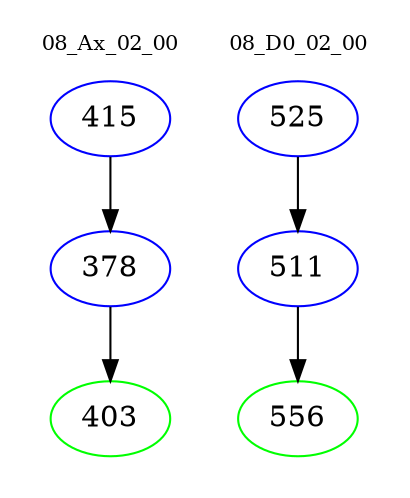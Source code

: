 digraph{
subgraph cluster_0 {
color = white
label = "08_Ax_02_00";
fontsize=10;
T0_415 [label="415", color="blue"]
T0_415 -> T0_378 [color="black"]
T0_378 [label="378", color="blue"]
T0_378 -> T0_403 [color="black"]
T0_403 [label="403", color="green"]
}
subgraph cluster_1 {
color = white
label = "08_D0_02_00";
fontsize=10;
T1_525 [label="525", color="blue"]
T1_525 -> T1_511 [color="black"]
T1_511 [label="511", color="blue"]
T1_511 -> T1_556 [color="black"]
T1_556 [label="556", color="green"]
}
}
